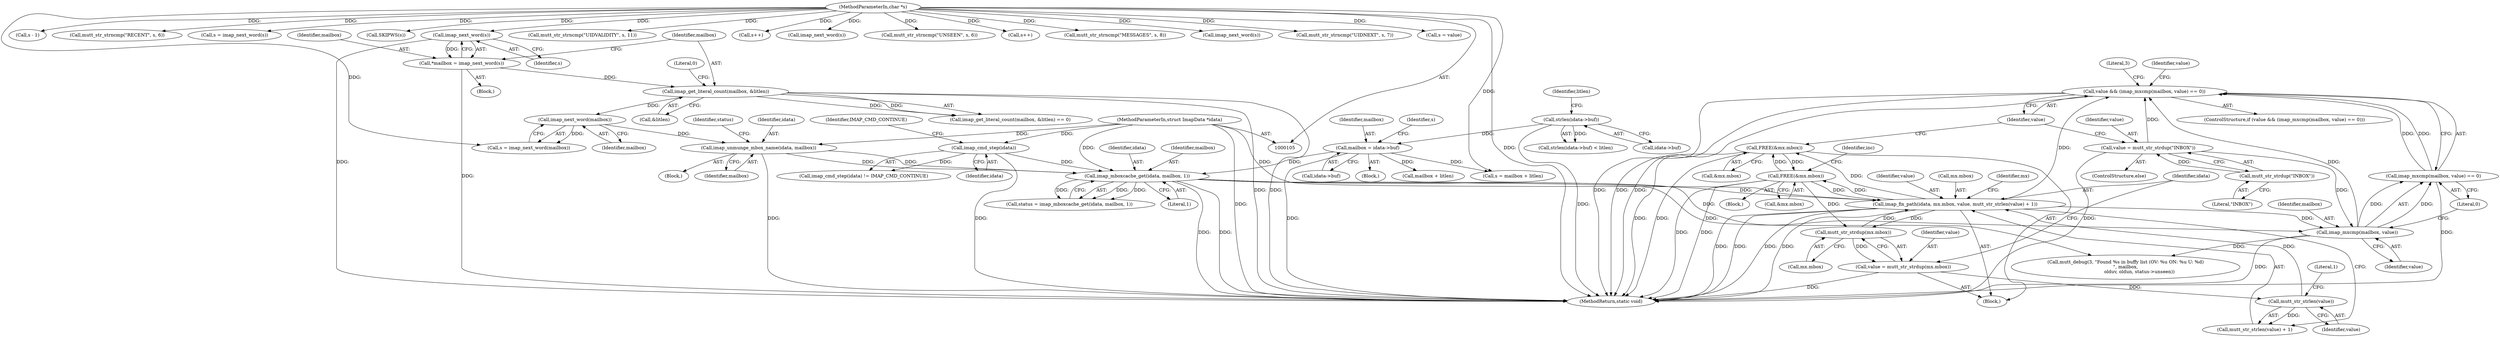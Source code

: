 digraph "0_neomutt_3c49c44be9b459d9c616bcaef6eb5d51298c1741@pointer" {
"1000482" [label="(Call,value && (imap_mxcmp(mailbox, value) == 0))"];
"1000477" [label="(Call,value = mutt_str_strdup(\"INBOX\"))"];
"1000479" [label="(Call,mutt_str_strdup(\"INBOX\"))"];
"1000485" [label="(Call,imap_mxcmp(mailbox, value))"];
"1000202" [label="(Call,imap_mboxcache_get(idata, mailbox, 1))"];
"1000145" [label="(Call,imap_cmd_step(idata))"];
"1000106" [label="(MethodParameterIn,struct ImapData *idata)"];
"1000197" [label="(Call,imap_unmunge_mbox_name(idata, mailbox))"];
"1000189" [label="(Call,imap_next_word(mailbox))"];
"1000137" [label="(Call,imap_get_literal_count(mailbox, &litlen))"];
"1000131" [label="(Call,*mailbox = imap_next_word(s))"];
"1000133" [label="(Call,imap_next_word(s))"];
"1000107" [label="(MethodParameterIn,char *s)"];
"1000167" [label="(Call,mailbox = idata->buf)"];
"1000157" [label="(Call,strlen(idata->buf))"];
"1000461" [label="(Call,imap_fix_path(idata, mx.mbox, value, mutt_str_strlen(value) + 1))"];
"1000579" [label="(Call,FREE(&mx.mbox))"];
"1000471" [label="(Call,FREE(&mx.mbox))"];
"1000457" [label="(Call,mutt_str_strdup(mx.mbox))"];
"1000468" [label="(Call,mutt_str_strlen(value))"];
"1000455" [label="(Call,value = mutt_str_strdup(mx.mbox))"];
"1000484" [label="(Call,imap_mxcmp(mailbox, value) == 0)"];
"1000490" [label="(Call,mutt_debug(3, \"Found %s in buffy list (OV: %u ON: %u U: %d)\n\", mailbox,\n                   olduv, oldun, status->unseen))"];
"1000141" [label="(Literal,0)"];
"1000193" [label="(Call,s - 1)"];
"1000202" [label="(Call,imap_mboxcache_get(idata, mailbox, 1))"];
"1000491" [label="(Literal,3)"];
"1000295" [label="(Call,mutt_str_strncmp(\"RECENT\", s, 6))"];
"1000156" [label="(Call,strlen(idata->buf) < litlen)"];
"1000355" [label="(Call,s = imap_next_word(s))"];
"1000479" [label="(Call,mutt_str_strdup(\"INBOX\"))"];
"1000157" [label="(Call,strlen(idata->buf))"];
"1000139" [label="(Call,&litlen)"];
"1000186" [label="(Block,)"];
"1000461" [label="(Call,imap_fix_path(idata, mx.mbox, value, mutt_str_strlen(value) + 1))"];
"1000477" [label="(Call,value = mutt_str_strdup(\"INBOX\"))"];
"1000454" [label="(Block,)"];
"1000200" [label="(Call,status = imap_mboxcache_get(idata, mailbox, 1))"];
"1000187" [label="(Call,s = imap_next_word(mailbox))"];
"1000106" [label="(MethodParameterIn,struct ImapData *idata)"];
"1000183" [label="(Call,SKIPWS(s))"];
"1000138" [label="(Identifier,mailbox)"];
"1000486" [label="(Identifier,mailbox)"];
"1000584" [label="(MethodReturn,static void)"];
"1000471" [label="(Call,FREE(&mx.mbox))"];
"1000321" [label="(Call,mutt_str_strncmp(\"UIDVALIDITY\", s, 11))"];
"1000172" [label="(Call,s = mailbox + litlen)"];
"1000203" [label="(Identifier,idata)"];
"1000168" [label="(Identifier,mailbox)"];
"1000181" [label="(Call,s++)"];
"1000174" [label="(Call,mailbox + litlen)"];
"1000204" [label="(Identifier,mailbox)"];
"1000137" [label="(Call,imap_get_literal_count(mailbox, &litlen))"];
"1000478" [label="(Identifier,value)"];
"1000147" [label="(Identifier,IMAP_CMD_CONTINUE)"];
"1000146" [label="(Identifier,idata)"];
"1000198" [label="(Identifier,idata)"];
"1000474" [label="(Identifier,mx)"];
"1000408" [label="(Identifier,inc)"];
"1000578" [label="(Identifier,value)"];
"1000161" [label="(Identifier,litlen)"];
"1000485" [label="(Call,imap_mxcmp(mailbox, value))"];
"1000173" [label="(Identifier,s)"];
"1000470" [label="(Literal,1)"];
"1000134" [label="(Identifier,s)"];
"1000357" [label="(Call,imap_next_word(s))"];
"1000169" [label="(Call,idata->buf)"];
"1000334" [label="(Call,mutt_str_strncmp(\"UNSEEN\", s, 6))"];
"1000144" [label="(Call,imap_cmd_step(idata) != IMAP_CMD_CONTINUE)"];
"1000488" [label="(Literal,0)"];
"1000472" [label="(Call,&mx.mbox)"];
"1000476" [label="(ControlStructure,else)"];
"1000458" [label="(Call,mx.mbox)"];
"1000580" [label="(Call,&mx.mbox)"];
"1000482" [label="(Call,value && (imap_mxcmp(mailbox, value) == 0))"];
"1000219" [label="(Call,s++)"];
"1000466" [label="(Identifier,value)"];
"1000481" [label="(ControlStructure,if (value && (imap_mxcmp(mailbox, value) == 0)))"];
"1000412" [label="(Block,)"];
"1000480" [label="(Literal,\"INBOX\")"];
"1000579" [label="(Call,FREE(&mx.mbox))"];
"1000131" [label="(Call,*mailbox = imap_next_word(s))"];
"1000132" [label="(Identifier,mailbox)"];
"1000457" [label="(Call,mutt_str_strdup(mx.mbox))"];
"1000278" [label="(Call,mutt_str_strncmp(\"MESSAGES\", s, 8))"];
"1000469" [label="(Identifier,value)"];
"1000455" [label="(Call,value = mutt_str_strdup(mx.mbox))"];
"1000145" [label="(Call,imap_cmd_step(idata))"];
"1000142" [label="(Block,)"];
"1000205" [label="(Literal,1)"];
"1000456" [label="(Identifier,value)"];
"1000238" [label="(Call,imap_next_word(s))"];
"1000308" [label="(Call,mutt_str_strncmp(\"UIDNEXT\", s, 7))"];
"1000201" [label="(Identifier,status)"];
"1000467" [label="(Call,mutt_str_strlen(value) + 1)"];
"1000167" [label="(Call,mailbox = idata->buf)"];
"1000483" [label="(Identifier,value)"];
"1000462" [label="(Identifier,idata)"];
"1000197" [label="(Call,imap_unmunge_mbox_name(idata, mailbox))"];
"1000189" [label="(Call,imap_next_word(mailbox))"];
"1000107" [label="(MethodParameterIn,char *s)"];
"1000190" [label="(Identifier,mailbox)"];
"1000136" [label="(Call,imap_get_literal_count(mailbox, &litlen) == 0)"];
"1000463" [label="(Call,mx.mbox)"];
"1000484" [label="(Call,imap_mxcmp(mailbox, value) == 0)"];
"1000468" [label="(Call,mutt_str_strlen(value))"];
"1000133" [label="(Call,imap_next_word(s))"];
"1000158" [label="(Call,idata->buf)"];
"1000199" [label="(Identifier,mailbox)"];
"1000344" [label="(Call,s = value)"];
"1000108" [label="(Block,)"];
"1000487" [label="(Identifier,value)"];
"1000482" -> "1000481"  [label="AST: "];
"1000482" -> "1000483"  [label="CFG: "];
"1000482" -> "1000484"  [label="CFG: "];
"1000483" -> "1000482"  [label="AST: "];
"1000484" -> "1000482"  [label="AST: "];
"1000491" -> "1000482"  [label="CFG: "];
"1000578" -> "1000482"  [label="CFG: "];
"1000482" -> "1000584"  [label="DDG: "];
"1000482" -> "1000584"  [label="DDG: "];
"1000482" -> "1000584"  [label="DDG: "];
"1000477" -> "1000482"  [label="DDG: "];
"1000485" -> "1000482"  [label="DDG: "];
"1000461" -> "1000482"  [label="DDG: "];
"1000484" -> "1000482"  [label="DDG: "];
"1000484" -> "1000482"  [label="DDG: "];
"1000477" -> "1000476"  [label="AST: "];
"1000477" -> "1000479"  [label="CFG: "];
"1000478" -> "1000477"  [label="AST: "];
"1000479" -> "1000477"  [label="AST: "];
"1000483" -> "1000477"  [label="CFG: "];
"1000477" -> "1000584"  [label="DDG: "];
"1000479" -> "1000477"  [label="DDG: "];
"1000477" -> "1000485"  [label="DDG: "];
"1000479" -> "1000480"  [label="CFG: "];
"1000480" -> "1000479"  [label="AST: "];
"1000485" -> "1000484"  [label="AST: "];
"1000485" -> "1000487"  [label="CFG: "];
"1000486" -> "1000485"  [label="AST: "];
"1000487" -> "1000485"  [label="AST: "];
"1000488" -> "1000485"  [label="CFG: "];
"1000485" -> "1000584"  [label="DDG: "];
"1000485" -> "1000484"  [label="DDG: "];
"1000485" -> "1000484"  [label="DDG: "];
"1000202" -> "1000485"  [label="DDG: "];
"1000461" -> "1000485"  [label="DDG: "];
"1000485" -> "1000490"  [label="DDG: "];
"1000202" -> "1000200"  [label="AST: "];
"1000202" -> "1000205"  [label="CFG: "];
"1000203" -> "1000202"  [label="AST: "];
"1000204" -> "1000202"  [label="AST: "];
"1000205" -> "1000202"  [label="AST: "];
"1000200" -> "1000202"  [label="CFG: "];
"1000202" -> "1000584"  [label="DDG: "];
"1000202" -> "1000584"  [label="DDG: "];
"1000202" -> "1000200"  [label="DDG: "];
"1000202" -> "1000200"  [label="DDG: "];
"1000202" -> "1000200"  [label="DDG: "];
"1000145" -> "1000202"  [label="DDG: "];
"1000197" -> "1000202"  [label="DDG: "];
"1000197" -> "1000202"  [label="DDG: "];
"1000106" -> "1000202"  [label="DDG: "];
"1000167" -> "1000202"  [label="DDG: "];
"1000202" -> "1000461"  [label="DDG: "];
"1000202" -> "1000490"  [label="DDG: "];
"1000145" -> "1000144"  [label="AST: "];
"1000145" -> "1000146"  [label="CFG: "];
"1000146" -> "1000145"  [label="AST: "];
"1000147" -> "1000145"  [label="CFG: "];
"1000145" -> "1000584"  [label="DDG: "];
"1000145" -> "1000144"  [label="DDG: "];
"1000106" -> "1000145"  [label="DDG: "];
"1000106" -> "1000105"  [label="AST: "];
"1000106" -> "1000584"  [label="DDG: "];
"1000106" -> "1000197"  [label="DDG: "];
"1000106" -> "1000461"  [label="DDG: "];
"1000197" -> "1000186"  [label="AST: "];
"1000197" -> "1000199"  [label="CFG: "];
"1000198" -> "1000197"  [label="AST: "];
"1000199" -> "1000197"  [label="AST: "];
"1000201" -> "1000197"  [label="CFG: "];
"1000197" -> "1000584"  [label="DDG: "];
"1000189" -> "1000197"  [label="DDG: "];
"1000189" -> "1000187"  [label="AST: "];
"1000189" -> "1000190"  [label="CFG: "];
"1000190" -> "1000189"  [label="AST: "];
"1000187" -> "1000189"  [label="CFG: "];
"1000189" -> "1000187"  [label="DDG: "];
"1000137" -> "1000189"  [label="DDG: "];
"1000137" -> "1000136"  [label="AST: "];
"1000137" -> "1000139"  [label="CFG: "];
"1000138" -> "1000137"  [label="AST: "];
"1000139" -> "1000137"  [label="AST: "];
"1000141" -> "1000137"  [label="CFG: "];
"1000137" -> "1000584"  [label="DDG: "];
"1000137" -> "1000584"  [label="DDG: "];
"1000137" -> "1000136"  [label="DDG: "];
"1000137" -> "1000136"  [label="DDG: "];
"1000131" -> "1000137"  [label="DDG: "];
"1000131" -> "1000108"  [label="AST: "];
"1000131" -> "1000133"  [label="CFG: "];
"1000132" -> "1000131"  [label="AST: "];
"1000133" -> "1000131"  [label="AST: "];
"1000138" -> "1000131"  [label="CFG: "];
"1000131" -> "1000584"  [label="DDG: "];
"1000133" -> "1000131"  [label="DDG: "];
"1000133" -> "1000134"  [label="CFG: "];
"1000134" -> "1000133"  [label="AST: "];
"1000133" -> "1000584"  [label="DDG: "];
"1000107" -> "1000133"  [label="DDG: "];
"1000107" -> "1000105"  [label="AST: "];
"1000107" -> "1000584"  [label="DDG: "];
"1000107" -> "1000172"  [label="DDG: "];
"1000107" -> "1000181"  [label="DDG: "];
"1000107" -> "1000183"  [label="DDG: "];
"1000107" -> "1000187"  [label="DDG: "];
"1000107" -> "1000193"  [label="DDG: "];
"1000107" -> "1000219"  [label="DDG: "];
"1000107" -> "1000238"  [label="DDG: "];
"1000107" -> "1000278"  [label="DDG: "];
"1000107" -> "1000295"  [label="DDG: "];
"1000107" -> "1000308"  [label="DDG: "];
"1000107" -> "1000321"  [label="DDG: "];
"1000107" -> "1000334"  [label="DDG: "];
"1000107" -> "1000344"  [label="DDG: "];
"1000107" -> "1000355"  [label="DDG: "];
"1000107" -> "1000357"  [label="DDG: "];
"1000167" -> "1000142"  [label="AST: "];
"1000167" -> "1000169"  [label="CFG: "];
"1000168" -> "1000167"  [label="AST: "];
"1000169" -> "1000167"  [label="AST: "];
"1000173" -> "1000167"  [label="CFG: "];
"1000167" -> "1000584"  [label="DDG: "];
"1000157" -> "1000167"  [label="DDG: "];
"1000167" -> "1000172"  [label="DDG: "];
"1000167" -> "1000174"  [label="DDG: "];
"1000157" -> "1000156"  [label="AST: "];
"1000157" -> "1000158"  [label="CFG: "];
"1000158" -> "1000157"  [label="AST: "];
"1000161" -> "1000157"  [label="CFG: "];
"1000157" -> "1000584"  [label="DDG: "];
"1000157" -> "1000156"  [label="DDG: "];
"1000461" -> "1000454"  [label="AST: "];
"1000461" -> "1000467"  [label="CFG: "];
"1000462" -> "1000461"  [label="AST: "];
"1000463" -> "1000461"  [label="AST: "];
"1000466" -> "1000461"  [label="AST: "];
"1000467" -> "1000461"  [label="AST: "];
"1000474" -> "1000461"  [label="CFG: "];
"1000461" -> "1000584"  [label="DDG: "];
"1000461" -> "1000584"  [label="DDG: "];
"1000461" -> "1000584"  [label="DDG: "];
"1000461" -> "1000584"  [label="DDG: "];
"1000461" -> "1000457"  [label="DDG: "];
"1000579" -> "1000461"  [label="DDG: "];
"1000457" -> "1000461"  [label="DDG: "];
"1000468" -> "1000461"  [label="DDG: "];
"1000461" -> "1000471"  [label="DDG: "];
"1000461" -> "1000579"  [label="DDG: "];
"1000579" -> "1000412"  [label="AST: "];
"1000579" -> "1000580"  [label="CFG: "];
"1000580" -> "1000579"  [label="AST: "];
"1000408" -> "1000579"  [label="CFG: "];
"1000579" -> "1000584"  [label="DDG: "];
"1000579" -> "1000584"  [label="DDG: "];
"1000579" -> "1000457"  [label="DDG: "];
"1000579" -> "1000471"  [label="DDG: "];
"1000471" -> "1000579"  [label="DDG: "];
"1000471" -> "1000454"  [label="AST: "];
"1000471" -> "1000472"  [label="CFG: "];
"1000472" -> "1000471"  [label="AST: "];
"1000483" -> "1000471"  [label="CFG: "];
"1000471" -> "1000584"  [label="DDG: "];
"1000471" -> "1000584"  [label="DDG: "];
"1000457" -> "1000455"  [label="AST: "];
"1000457" -> "1000458"  [label="CFG: "];
"1000458" -> "1000457"  [label="AST: "];
"1000455" -> "1000457"  [label="CFG: "];
"1000457" -> "1000455"  [label="DDG: "];
"1000468" -> "1000467"  [label="AST: "];
"1000468" -> "1000469"  [label="CFG: "];
"1000469" -> "1000468"  [label="AST: "];
"1000470" -> "1000468"  [label="CFG: "];
"1000468" -> "1000467"  [label="DDG: "];
"1000455" -> "1000468"  [label="DDG: "];
"1000455" -> "1000454"  [label="AST: "];
"1000456" -> "1000455"  [label="AST: "];
"1000462" -> "1000455"  [label="CFG: "];
"1000455" -> "1000584"  [label="DDG: "];
"1000484" -> "1000488"  [label="CFG: "];
"1000488" -> "1000484"  [label="AST: "];
"1000484" -> "1000584"  [label="DDG: "];
}
